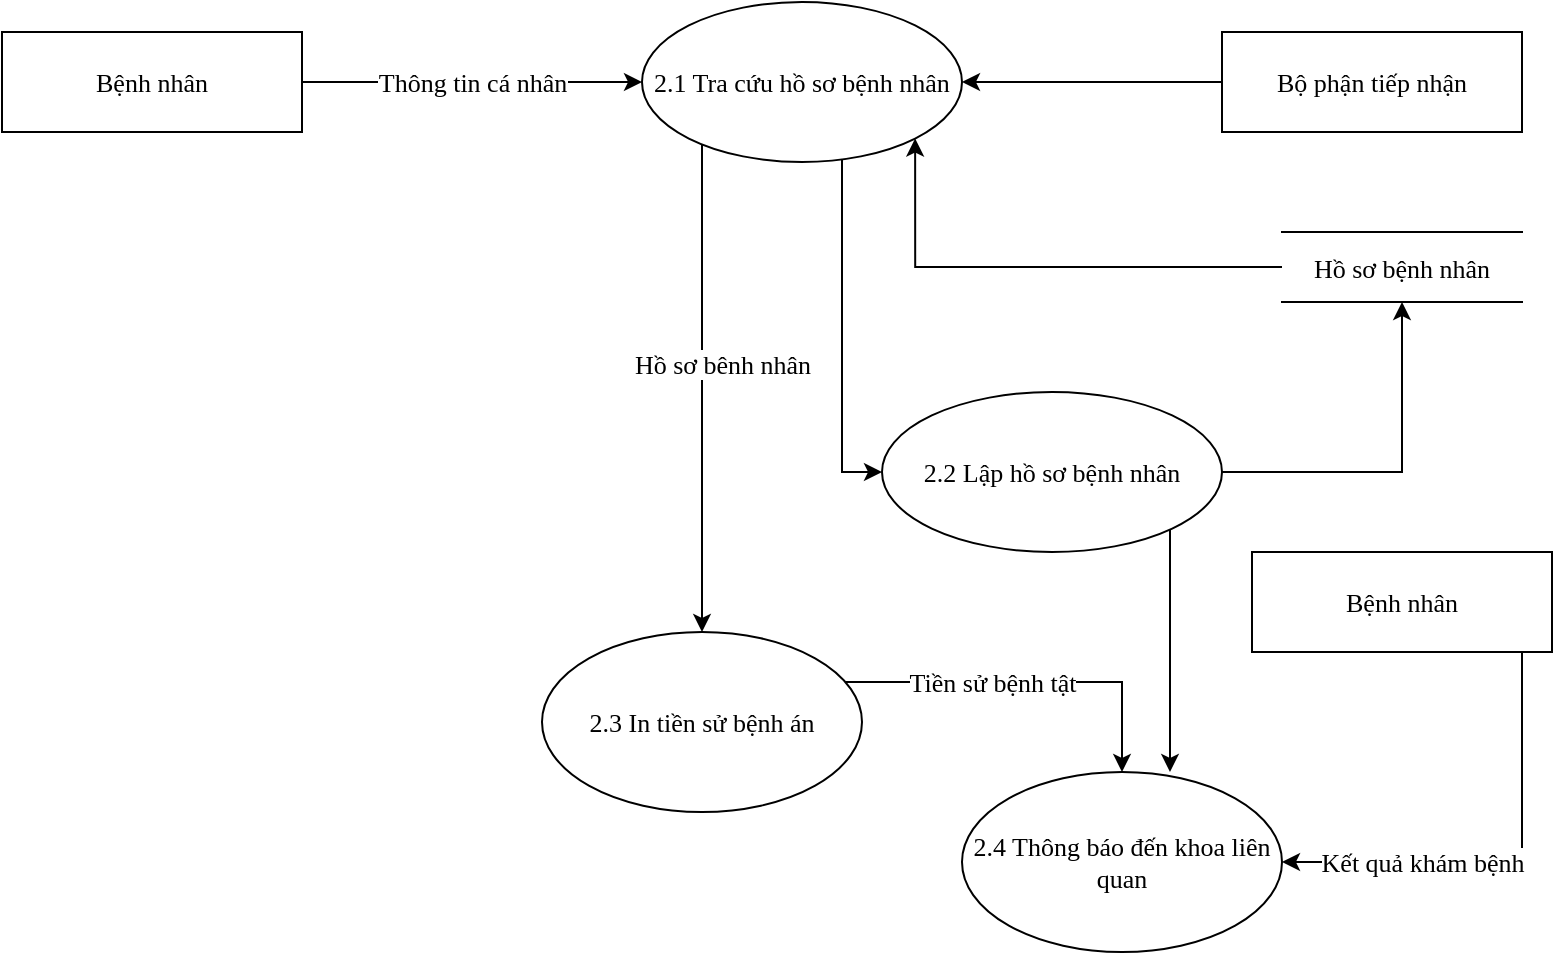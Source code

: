 <mxfile version="13.10.0" type="github">
  <diagram id="RPLMbTd_8OytdTSrsAQz" name="Page-1">
    <mxGraphModel dx="1019" dy="456" grid="1" gridSize="10" guides="1" tooltips="1" connect="1" arrows="1" fold="1" page="1" pageScale="1" pageWidth="850" pageHeight="1100" math="0" shadow="0">
      <root>
        <mxCell id="0" />
        <mxCell id="1" parent="0" />
        <mxCell id="biGSlmb96AjWtifXSgdu-3" value="Thông tin cá nhân" style="edgeStyle=orthogonalEdgeStyle;rounded=0;orthogonalLoop=1;jettySize=auto;html=1;fontFamily=Times New Roman;fontSize=13;" parent="1" source="biGSlmb96AjWtifXSgdu-1" target="biGSlmb96AjWtifXSgdu-2" edge="1">
          <mxGeometry relative="1" as="geometry" />
        </mxCell>
        <mxCell id="biGSlmb96AjWtifXSgdu-1" value="Bệnh nhân" style="rounded=0;whiteSpace=wrap;html=1;fontFamily=Times New Roman;fontSize=13;" parent="1" vertex="1">
          <mxGeometry x="80" y="110" width="150" height="50" as="geometry" />
        </mxCell>
        <mxCell id="biGSlmb96AjWtifXSgdu-26" value="Hồ sơ bênh nhân" style="edgeStyle=orthogonalEdgeStyle;rounded=0;orthogonalLoop=1;jettySize=auto;html=1;exitX=0;exitY=1;exitDx=0;exitDy=0;entryX=0.5;entryY=0;entryDx=0;entryDy=0;fontFamily=Times New Roman;fontSize=13;" parent="1" source="biGSlmb96AjWtifXSgdu-2" target="biGSlmb96AjWtifXSgdu-14" edge="1">
          <mxGeometry x="-0.032" y="10" relative="1" as="geometry">
            <mxPoint x="430" y="298" as="targetPoint" />
            <Array as="points">
              <mxPoint x="423" y="160" />
              <mxPoint x="430" y="160" />
              <mxPoint x="430" y="400" />
            </Array>
            <mxPoint as="offset" />
          </mxGeometry>
        </mxCell>
        <mxCell id="qV47kZPoD0yRMmJ8g05v-4" style="edgeStyle=orthogonalEdgeStyle;rounded=0;orthogonalLoop=1;jettySize=auto;html=1;fontFamily=Times New Roman;fontSize=13;" edge="1" parent="1" source="biGSlmb96AjWtifXSgdu-2" target="biGSlmb96AjWtifXSgdu-4">
          <mxGeometry relative="1" as="geometry">
            <Array as="points">
              <mxPoint x="500" y="330" />
            </Array>
          </mxGeometry>
        </mxCell>
        <mxCell id="biGSlmb96AjWtifXSgdu-2" value="2.1 Tra cứu hồ sơ bệnh nhân" style="ellipse;whiteSpace=wrap;html=1;fontFamily=Times New Roman;fontSize=13;" parent="1" vertex="1">
          <mxGeometry x="400" y="95" width="160" height="80" as="geometry" />
        </mxCell>
        <mxCell id="biGSlmb96AjWtifXSgdu-9" style="edgeStyle=orthogonalEdgeStyle;rounded=0;orthogonalLoop=1;jettySize=auto;html=1;entryX=0.5;entryY=1;entryDx=0;entryDy=0;fontFamily=Times New Roman;fontSize=13;" parent="1" source="biGSlmb96AjWtifXSgdu-4" target="biGSlmb96AjWtifXSgdu-6" edge="1">
          <mxGeometry relative="1" as="geometry">
            <Array as="points">
              <mxPoint x="780" y="330" />
            </Array>
          </mxGeometry>
        </mxCell>
        <mxCell id="qV47kZPoD0yRMmJ8g05v-6" style="edgeStyle=orthogonalEdgeStyle;rounded=0;orthogonalLoop=1;jettySize=auto;html=1;entryX=0.65;entryY=0;entryDx=0;entryDy=0;entryPerimeter=0;fontFamily=Times New Roman;fontSize=13;" edge="1" parent="1" source="biGSlmb96AjWtifXSgdu-4" target="biGSlmb96AjWtifXSgdu-19">
          <mxGeometry relative="1" as="geometry">
            <mxPoint x="700" y="390" as="targetPoint" />
            <Array as="points">
              <mxPoint x="664" y="390" />
              <mxPoint x="664" y="390" />
            </Array>
          </mxGeometry>
        </mxCell>
        <mxCell id="biGSlmb96AjWtifXSgdu-4" value="2.2 Lập hồ sơ bệnh nhân" style="ellipse;whiteSpace=wrap;html=1;fontFamily=Times New Roman;fontSize=13;" parent="1" vertex="1">
          <mxGeometry x="520" y="290" width="170" height="80" as="geometry" />
        </mxCell>
        <mxCell id="biGSlmb96AjWtifXSgdu-7" style="edgeStyle=orthogonalEdgeStyle;rounded=0;orthogonalLoop=1;jettySize=auto;html=1;entryX=1;entryY=1;entryDx=0;entryDy=0;fontFamily=Times New Roman;fontSize=13;" parent="1" source="biGSlmb96AjWtifXSgdu-6" target="biGSlmb96AjWtifXSgdu-2" edge="1">
          <mxGeometry relative="1" as="geometry" />
        </mxCell>
        <mxCell id="biGSlmb96AjWtifXSgdu-6" value="Hồ sơ bệnh nhân" style="shape=partialRectangle;whiteSpace=wrap;html=1;left=0;right=0;fillColor=none;fontFamily=Times New Roman;fontSize=13;" parent="1" vertex="1">
          <mxGeometry x="720" y="210" width="120" height="35" as="geometry" />
        </mxCell>
        <mxCell id="qV47kZPoD0yRMmJ8g05v-5" value="Tiền sử bệnh tật" style="edgeStyle=orthogonalEdgeStyle;rounded=0;orthogonalLoop=1;jettySize=auto;html=1;fontFamily=Times New Roman;fontSize=13;" edge="1" parent="1" source="biGSlmb96AjWtifXSgdu-14" target="biGSlmb96AjWtifXSgdu-19">
          <mxGeometry x="-0.2" relative="1" as="geometry">
            <Array as="points">
              <mxPoint x="640" y="435" />
            </Array>
            <mxPoint as="offset" />
          </mxGeometry>
        </mxCell>
        <mxCell id="biGSlmb96AjWtifXSgdu-14" value="2.3 In tiền sử bệnh án" style="ellipse;whiteSpace=wrap;html=1;fontFamily=Times New Roman;fontSize=13;" parent="1" vertex="1">
          <mxGeometry x="350" y="410" width="160" height="90" as="geometry" />
        </mxCell>
        <mxCell id="biGSlmb96AjWtifXSgdu-19" value="2.4 Thông báo đến khoa liên quan" style="ellipse;whiteSpace=wrap;html=1;fontFamily=Times New Roman;fontSize=13;" parent="1" vertex="1">
          <mxGeometry x="560" y="480" width="160" height="90" as="geometry" />
        </mxCell>
        <mxCell id="qV47kZPoD0yRMmJ8g05v-3" style="edgeStyle=orthogonalEdgeStyle;rounded=0;orthogonalLoop=1;jettySize=auto;html=1;fontFamily=Times New Roman;fontSize=13;" edge="1" parent="1" source="qV47kZPoD0yRMmJ8g05v-1" target="biGSlmb96AjWtifXSgdu-2">
          <mxGeometry relative="1" as="geometry" />
        </mxCell>
        <mxCell id="qV47kZPoD0yRMmJ8g05v-1" value="Bộ phận tiếp nhận" style="rounded=0;whiteSpace=wrap;html=1;fontFamily=Times New Roman;fontSize=13;" vertex="1" parent="1">
          <mxGeometry x="690" y="110" width="150" height="50" as="geometry" />
        </mxCell>
        <mxCell id="qV47kZPoD0yRMmJ8g05v-8" value="Kết quả khám bệnh" style="edgeStyle=orthogonalEdgeStyle;rounded=0;orthogonalLoop=1;jettySize=auto;html=1;entryX=1;entryY=0.5;entryDx=0;entryDy=0;fontFamily=Times New Roman;fontSize=13;" edge="1" parent="1" source="qV47kZPoD0yRMmJ8g05v-7" target="biGSlmb96AjWtifXSgdu-19">
          <mxGeometry x="0.378" relative="1" as="geometry">
            <Array as="points">
              <mxPoint x="840" y="525" />
            </Array>
            <mxPoint as="offset" />
          </mxGeometry>
        </mxCell>
        <mxCell id="qV47kZPoD0yRMmJ8g05v-7" value="Bệnh nhân" style="rounded=0;whiteSpace=wrap;html=1;fontFamily=Times New Roman;fontSize=13;" vertex="1" parent="1">
          <mxGeometry x="705" y="370" width="150" height="50" as="geometry" />
        </mxCell>
      </root>
    </mxGraphModel>
  </diagram>
</mxfile>
